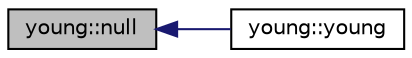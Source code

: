 digraph "young::null"
{
  edge [fontname="Helvetica",fontsize="10",labelfontname="Helvetica",labelfontsize="10"];
  node [fontname="Helvetica",fontsize="10",shape=record];
  rankdir="LR";
  Node667 [label="young::null",height=0.2,width=0.4,color="black", fillcolor="grey75", style="filled", fontcolor="black"];
  Node667 -> Node668 [dir="back",color="midnightblue",fontsize="10",style="solid",fontname="Helvetica"];
  Node668 [label="young::young",height=0.2,width=0.4,color="black", fillcolor="white", style="filled",URL="$dd/d68/classyoung.html#a994102e0a50afbc1bad4ef51c05227ac"];
}
